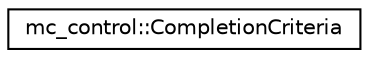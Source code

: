digraph "Graphical Class Hierarchy"
{
 // INTERACTIVE_SVG=YES
  edge [fontname="Helvetica",fontsize="10",labelfontname="Helvetica",labelfontsize="10"];
  node [fontname="Helvetica",fontsize="10",shape=record];
  rankdir="LR";
  Node0 [label="mc_control::CompletionCriteria",height=0.2,width=0.4,color="black", fillcolor="white", style="filled",URL="$structmc__control_1_1CompletionCriteria.html"];
}
